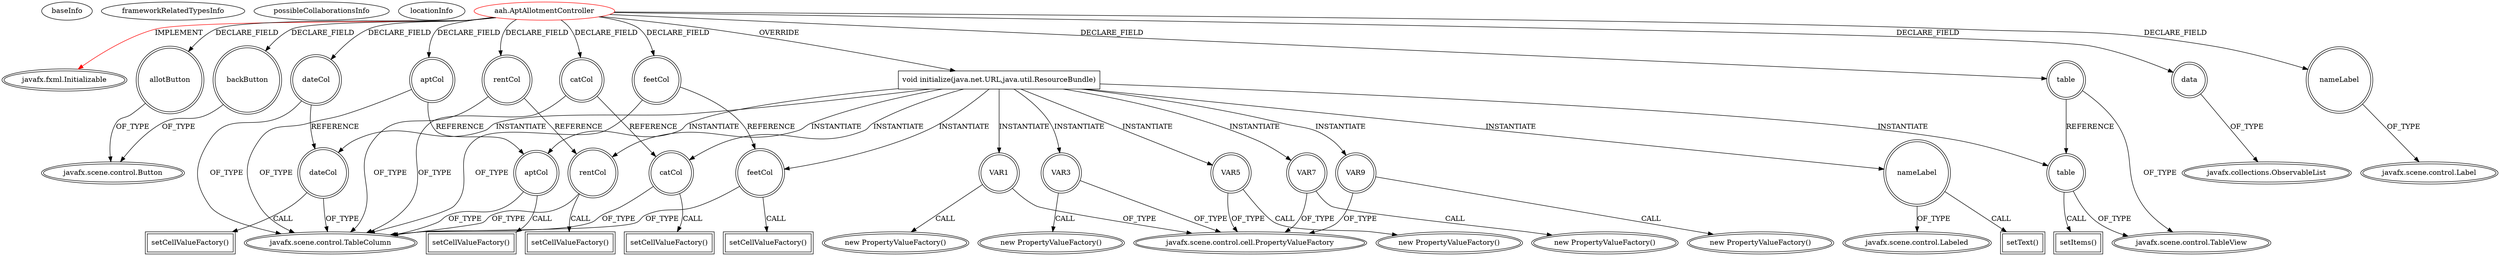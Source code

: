 digraph {
baseInfo[graphId=4733,category="extension_graph",isAnonymous=false,possibleRelation=false]
frameworkRelatedTypesInfo[0="javafx.fxml.Initializable"]
possibleCollaborationsInfo[]
locationInfo[projectName="warpcorebreach-AAH",filePath="/warpcorebreach-AAH/AAH-master/AAH/src/aah/AptAllotmentController.java",contextSignature="AptAllotmentController",graphId="4733"]
0[label="aah.AptAllotmentController",vertexType="ROOT_CLIENT_CLASS_DECLARATION",isFrameworkType=false,color=red]
1[label="javafx.fxml.Initializable",vertexType="FRAMEWORK_INTERFACE_TYPE",isFrameworkType=true,peripheries=2]
2[label="allotButton",vertexType="FIELD_DECLARATION",isFrameworkType=true,peripheries=2,shape=circle]
3[label="javafx.scene.control.Button",vertexType="FRAMEWORK_CLASS_TYPE",isFrameworkType=true,peripheries=2]
4[label="aptCol",vertexType="FIELD_DECLARATION",isFrameworkType=true,peripheries=2,shape=circle]
5[label="javafx.scene.control.TableColumn",vertexType="FRAMEWORK_CLASS_TYPE",isFrameworkType=true,peripheries=2]
6[label="backButton",vertexType="FIELD_DECLARATION",isFrameworkType=true,peripheries=2,shape=circle]
8[label="catCol",vertexType="FIELD_DECLARATION",isFrameworkType=true,peripheries=2,shape=circle]
10[label="data",vertexType="FIELD_DECLARATION",isFrameworkType=true,peripheries=2,shape=circle]
11[label="javafx.collections.ObservableList",vertexType="FRAMEWORK_INTERFACE_TYPE",isFrameworkType=true,peripheries=2]
12[label="dateCol",vertexType="FIELD_DECLARATION",isFrameworkType=true,peripheries=2,shape=circle]
14[label="feetCol",vertexType="FIELD_DECLARATION",isFrameworkType=true,peripheries=2,shape=circle]
16[label="nameLabel",vertexType="FIELD_DECLARATION",isFrameworkType=true,peripheries=2,shape=circle]
17[label="javafx.scene.control.Label",vertexType="FRAMEWORK_CLASS_TYPE",isFrameworkType=true,peripheries=2]
18[label="rentCol",vertexType="FIELD_DECLARATION",isFrameworkType=true,peripheries=2,shape=circle]
20[label="table",vertexType="FIELD_DECLARATION",isFrameworkType=true,peripheries=2,shape=circle]
21[label="javafx.scene.control.TableView",vertexType="FRAMEWORK_CLASS_TYPE",isFrameworkType=true,peripheries=2]
22[label="void initialize(java.net.URL,java.util.ResourceBundle)",vertexType="OVERRIDING_METHOD_DECLARATION",isFrameworkType=false,shape=box]
23[label="aptCol",vertexType="VARIABLE_EXPRESION",isFrameworkType=true,peripheries=2,shape=circle]
24[label="setCellValueFactory()",vertexType="INSIDE_CALL",isFrameworkType=true,peripheries=2,shape=box]
27[label="VAR1",vertexType="VARIABLE_EXPRESION",isFrameworkType=true,peripheries=2,shape=circle]
28[label="javafx.scene.control.cell.PropertyValueFactory",vertexType="FRAMEWORK_CLASS_TYPE",isFrameworkType=true,peripheries=2]
26[label="new PropertyValueFactory()",vertexType="CONSTRUCTOR_CALL",isFrameworkType=true,peripheries=2]
29[label="catCol",vertexType="VARIABLE_EXPRESION",isFrameworkType=true,peripheries=2,shape=circle]
30[label="setCellValueFactory()",vertexType="INSIDE_CALL",isFrameworkType=true,peripheries=2,shape=box]
33[label="VAR3",vertexType="VARIABLE_EXPRESION",isFrameworkType=true,peripheries=2,shape=circle]
32[label="new PropertyValueFactory()",vertexType="CONSTRUCTOR_CALL",isFrameworkType=true,peripheries=2]
35[label="rentCol",vertexType="VARIABLE_EXPRESION",isFrameworkType=true,peripheries=2,shape=circle]
36[label="setCellValueFactory()",vertexType="INSIDE_CALL",isFrameworkType=true,peripheries=2,shape=box]
39[label="VAR5",vertexType="VARIABLE_EXPRESION",isFrameworkType=true,peripheries=2,shape=circle]
38[label="new PropertyValueFactory()",vertexType="CONSTRUCTOR_CALL",isFrameworkType=true,peripheries=2]
41[label="feetCol",vertexType="VARIABLE_EXPRESION",isFrameworkType=true,peripheries=2,shape=circle]
42[label="setCellValueFactory()",vertexType="INSIDE_CALL",isFrameworkType=true,peripheries=2,shape=box]
45[label="VAR7",vertexType="VARIABLE_EXPRESION",isFrameworkType=true,peripheries=2,shape=circle]
44[label="new PropertyValueFactory()",vertexType="CONSTRUCTOR_CALL",isFrameworkType=true,peripheries=2]
47[label="dateCol",vertexType="VARIABLE_EXPRESION",isFrameworkType=true,peripheries=2,shape=circle]
48[label="setCellValueFactory()",vertexType="INSIDE_CALL",isFrameworkType=true,peripheries=2,shape=box]
51[label="VAR9",vertexType="VARIABLE_EXPRESION",isFrameworkType=true,peripheries=2,shape=circle]
50[label="new PropertyValueFactory()",vertexType="CONSTRUCTOR_CALL",isFrameworkType=true,peripheries=2]
53[label="nameLabel",vertexType="VARIABLE_EXPRESION",isFrameworkType=true,peripheries=2,shape=circle]
55[label="javafx.scene.control.Labeled",vertexType="FRAMEWORK_CLASS_TYPE",isFrameworkType=true,peripheries=2]
54[label="setText()",vertexType="INSIDE_CALL",isFrameworkType=true,peripheries=2,shape=box]
56[label="table",vertexType="VARIABLE_EXPRESION",isFrameworkType=true,peripheries=2,shape=circle]
57[label="setItems()",vertexType="INSIDE_CALL",isFrameworkType=true,peripheries=2,shape=box]
0->1[label="IMPLEMENT",color=red]
0->2[label="DECLARE_FIELD"]
2->3[label="OF_TYPE"]
0->4[label="DECLARE_FIELD"]
4->5[label="OF_TYPE"]
0->6[label="DECLARE_FIELD"]
6->3[label="OF_TYPE"]
0->8[label="DECLARE_FIELD"]
8->5[label="OF_TYPE"]
0->10[label="DECLARE_FIELD"]
10->11[label="OF_TYPE"]
0->12[label="DECLARE_FIELD"]
12->5[label="OF_TYPE"]
0->14[label="DECLARE_FIELD"]
14->5[label="OF_TYPE"]
0->16[label="DECLARE_FIELD"]
16->17[label="OF_TYPE"]
0->18[label="DECLARE_FIELD"]
18->5[label="OF_TYPE"]
0->20[label="DECLARE_FIELD"]
20->21[label="OF_TYPE"]
0->22[label="OVERRIDE"]
22->23[label="INSTANTIATE"]
4->23[label="REFERENCE"]
23->5[label="OF_TYPE"]
23->24[label="CALL"]
22->27[label="INSTANTIATE"]
27->28[label="OF_TYPE"]
27->26[label="CALL"]
22->29[label="INSTANTIATE"]
8->29[label="REFERENCE"]
29->5[label="OF_TYPE"]
29->30[label="CALL"]
22->33[label="INSTANTIATE"]
33->28[label="OF_TYPE"]
33->32[label="CALL"]
22->35[label="INSTANTIATE"]
18->35[label="REFERENCE"]
35->5[label="OF_TYPE"]
35->36[label="CALL"]
22->39[label="INSTANTIATE"]
39->28[label="OF_TYPE"]
39->38[label="CALL"]
22->41[label="INSTANTIATE"]
14->41[label="REFERENCE"]
41->5[label="OF_TYPE"]
41->42[label="CALL"]
22->45[label="INSTANTIATE"]
45->28[label="OF_TYPE"]
45->44[label="CALL"]
22->47[label="INSTANTIATE"]
12->47[label="REFERENCE"]
47->5[label="OF_TYPE"]
47->48[label="CALL"]
22->51[label="INSTANTIATE"]
51->28[label="OF_TYPE"]
51->50[label="CALL"]
22->53[label="INSTANTIATE"]
53->55[label="OF_TYPE"]
53->54[label="CALL"]
22->56[label="INSTANTIATE"]
20->56[label="REFERENCE"]
56->21[label="OF_TYPE"]
56->57[label="CALL"]
}
